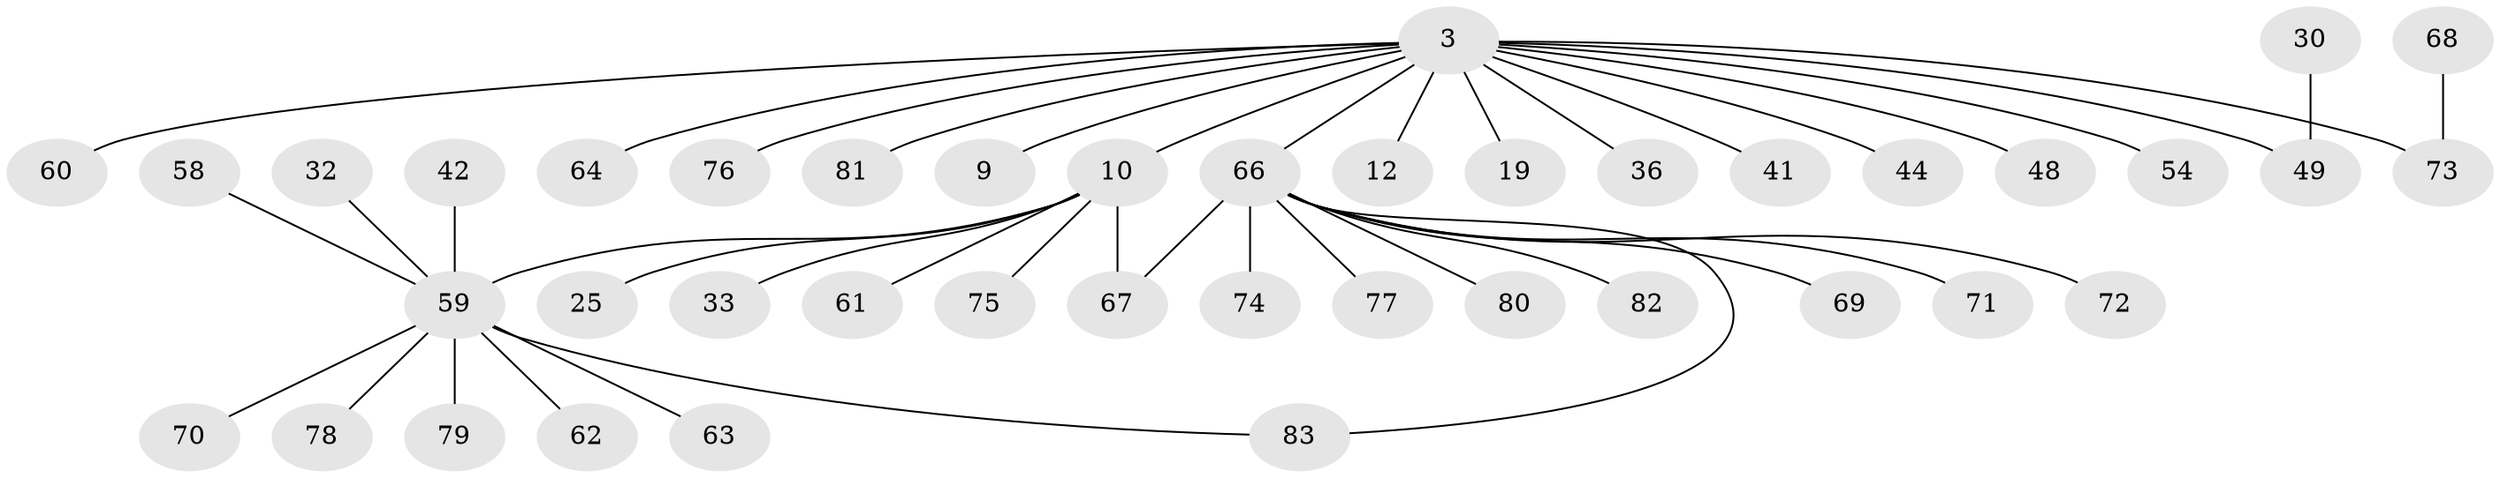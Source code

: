 // original degree distribution, {3: 0.07228915662650602, 11: 0.012048192771084338, 19: 0.012048192771084338, 2: 0.1927710843373494, 9: 0.012048192771084338, 6: 0.024096385542168676, 4: 0.060240963855421686, 5: 0.012048192771084338, 1: 0.6024096385542169}
// Generated by graph-tools (version 1.1) at 2025/51/03/04/25 21:51:08]
// undirected, 41 vertices, 42 edges
graph export_dot {
graph [start="1"]
  node [color=gray90,style=filled];
  3;
  9 [super="+4"];
  10 [super="+5"];
  12;
  19;
  25;
  30;
  32;
  33;
  36;
  41;
  42;
  44;
  48 [super="+34"];
  49 [super="+26"];
  54 [super="+45"];
  58;
  59 [super="+11+35+27"];
  60;
  61;
  62;
  63;
  64;
  66 [super="+2+40+13+22+50+43+52"];
  67 [super="+47+51"];
  68;
  69;
  70;
  71;
  72;
  73 [super="+56"];
  74;
  75 [super="+38"];
  76 [super="+57"];
  77;
  78;
  79;
  80;
  81 [super="+65"];
  82;
  83;
  3 -- 10 [weight=2];
  3 -- 12;
  3 -- 19;
  3 -- 36;
  3 -- 41;
  3 -- 44;
  3 -- 49 [weight=2];
  3 -- 60;
  3 -- 64;
  3 -- 66;
  3 -- 9;
  3 -- 73;
  3 -- 48;
  3 -- 54;
  3 -- 76;
  3 -- 81;
  10 -- 33;
  10 -- 25;
  10 -- 61;
  10 -- 59 [weight=2];
  10 -- 67;
  10 -- 75;
  30 -- 49;
  32 -- 59;
  42 -- 59;
  58 -- 59;
  59 -- 70;
  59 -- 62;
  59 -- 63;
  59 -- 83;
  59 -- 78;
  59 -- 79;
  66 -- 67;
  66 -- 69;
  66 -- 71;
  66 -- 77;
  66 -- 82;
  66 -- 80;
  66 -- 83;
  66 -- 72;
  66 -- 74;
  68 -- 73;
}
